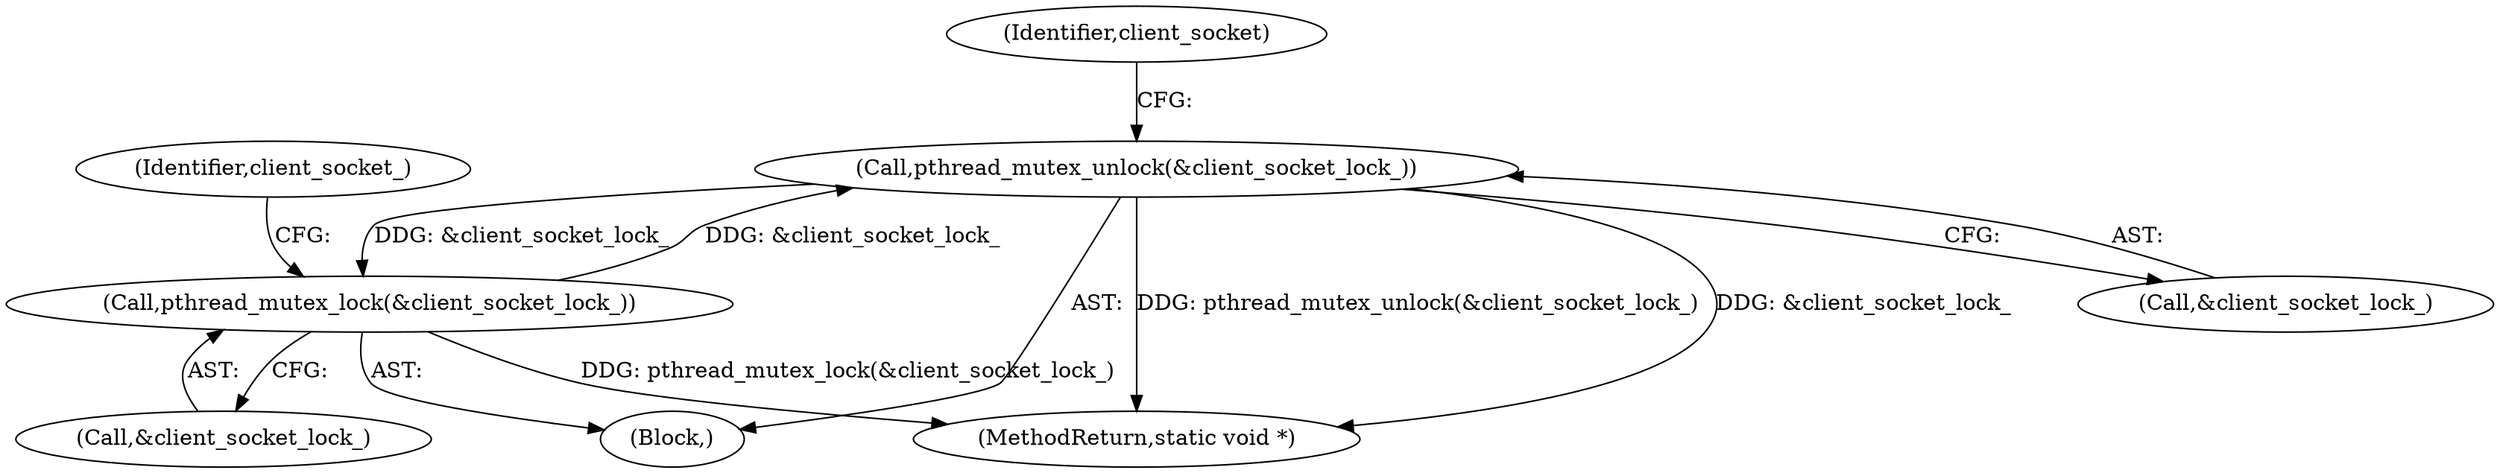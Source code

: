 digraph "0_Android_472271b153c5dc53c28beac55480a8d8434b2d5c_52@API" {
"1000253" [label="(Call,pthread_mutex_unlock(&client_socket_lock_))"];
"1000238" [label="(Call,pthread_mutex_lock(&client_socket_lock_))"];
"1000253" [label="(Call,pthread_mutex_unlock(&client_socket_lock_))"];
"1000238" [label="(Call,pthread_mutex_lock(&client_socket_lock_))"];
"1000243" [label="(Identifier,client_socket_)"];
"1000253" [label="(Call,pthread_mutex_unlock(&client_socket_lock_))"];
"1000254" [label="(Call,&client_socket_lock_)"];
"1000239" [label="(Call,&client_socket_lock_)"];
"1000207" [label="(Block,)"];
"1000262" [label="(MethodReturn,static void *)"];
"1000210" [label="(Identifier,client_socket)"];
"1000253" -> "1000207"  [label="AST: "];
"1000253" -> "1000254"  [label="CFG: "];
"1000254" -> "1000253"  [label="AST: "];
"1000210" -> "1000253"  [label="CFG: "];
"1000253" -> "1000262"  [label="DDG: pthread_mutex_unlock(&client_socket_lock_)"];
"1000253" -> "1000262"  [label="DDG: &client_socket_lock_"];
"1000253" -> "1000238"  [label="DDG: &client_socket_lock_"];
"1000238" -> "1000253"  [label="DDG: &client_socket_lock_"];
"1000238" -> "1000207"  [label="AST: "];
"1000238" -> "1000239"  [label="CFG: "];
"1000239" -> "1000238"  [label="AST: "];
"1000243" -> "1000238"  [label="CFG: "];
"1000238" -> "1000262"  [label="DDG: pthread_mutex_lock(&client_socket_lock_)"];
}
